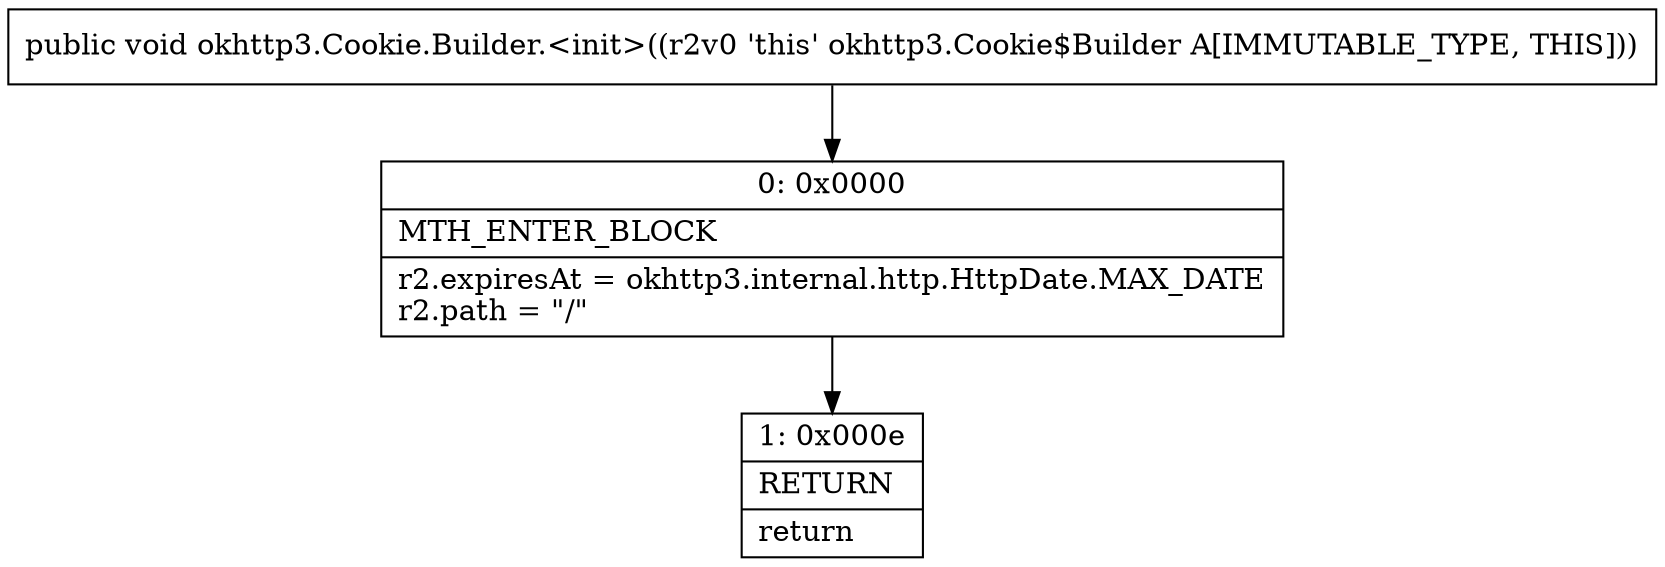 digraph "CFG forokhttp3.Cookie.Builder.\<init\>()V" {
Node_0 [shape=record,label="{0\:\ 0x0000|MTH_ENTER_BLOCK\l|r2.expiresAt = okhttp3.internal.http.HttpDate.MAX_DATE\lr2.path = \"\/\"\l}"];
Node_1 [shape=record,label="{1\:\ 0x000e|RETURN\l|return\l}"];
MethodNode[shape=record,label="{public void okhttp3.Cookie.Builder.\<init\>((r2v0 'this' okhttp3.Cookie$Builder A[IMMUTABLE_TYPE, THIS])) }"];
MethodNode -> Node_0;
Node_0 -> Node_1;
}

